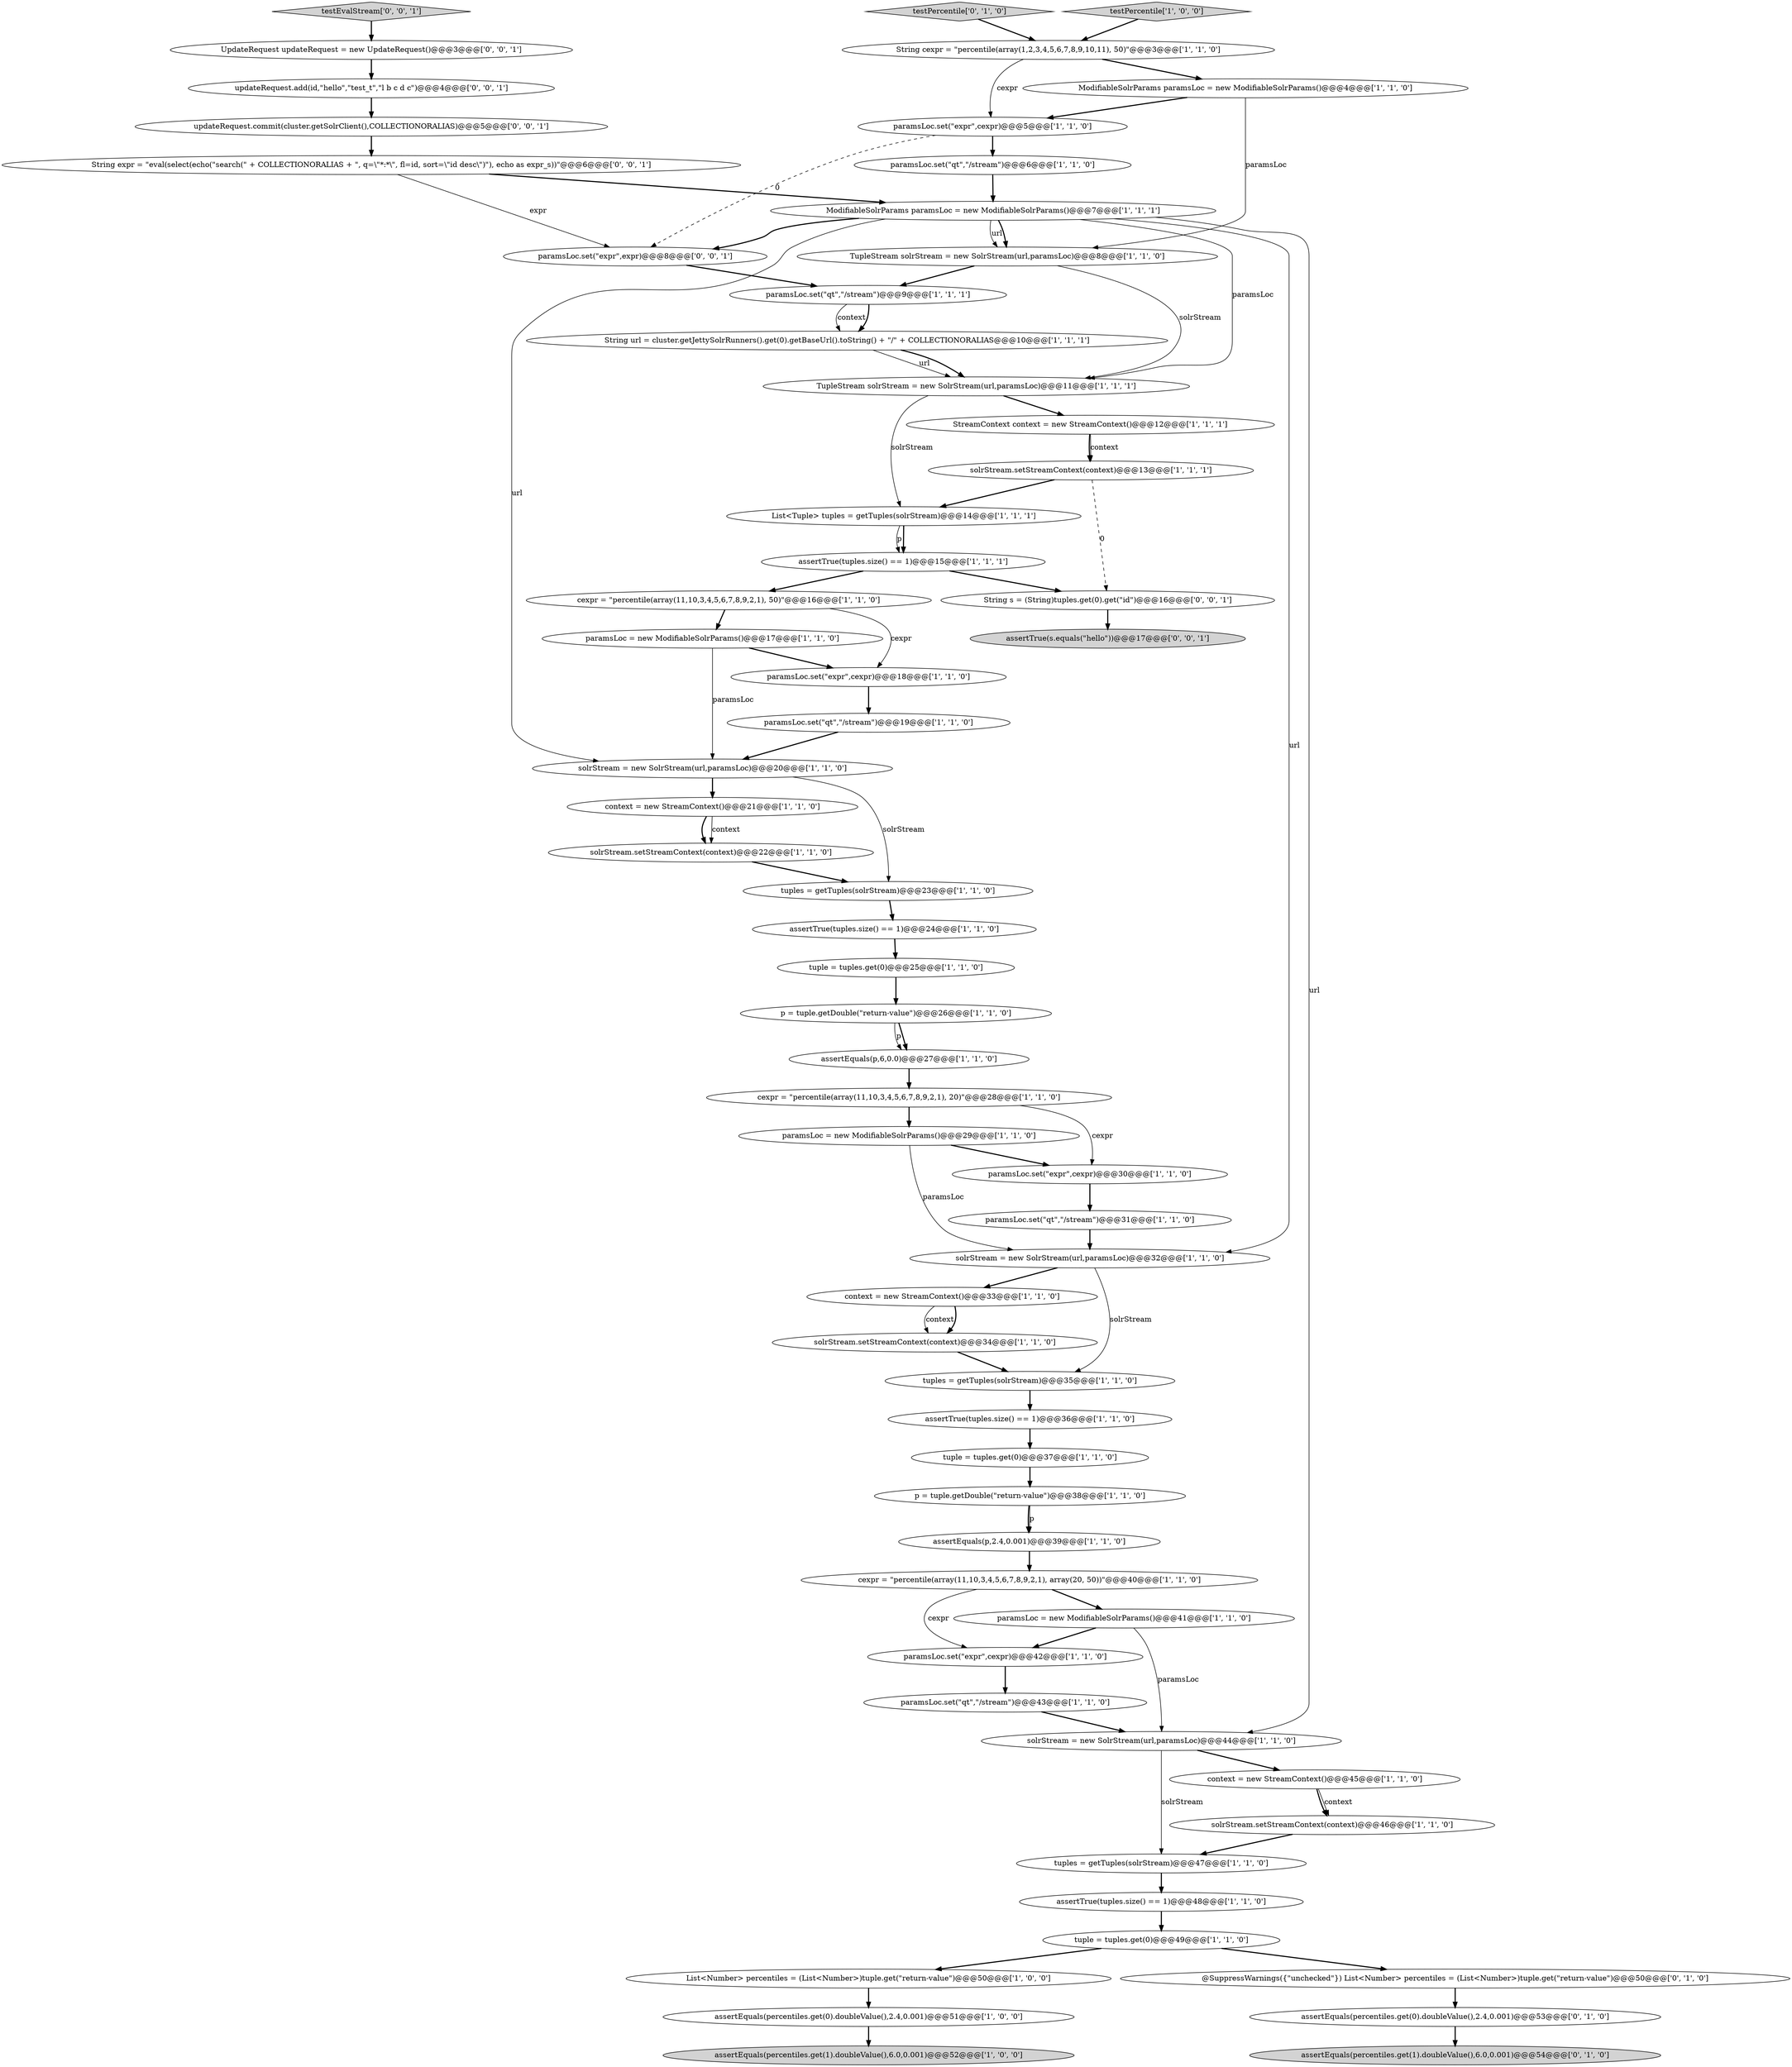 digraph {
38 [style = filled, label = "paramsLoc.set(\"expr\",cexpr)@@@18@@@['1', '1', '0']", fillcolor = white, shape = ellipse image = "AAA0AAABBB1BBB"];
46 [style = filled, label = "TupleStream solrStream = new SolrStream(url,paramsLoc)@@@8@@@['1', '1', '0']", fillcolor = white, shape = ellipse image = "AAA0AAABBB1BBB"];
15 [style = filled, label = "ModifiableSolrParams paramsLoc = new ModifiableSolrParams()@@@4@@@['1', '1', '0']", fillcolor = white, shape = ellipse image = "AAA0AAABBB1BBB"];
51 [style = filled, label = "assertEquals(percentiles.get(1).doubleValue(),6.0,0.001)@@@54@@@['0', '1', '0']", fillcolor = lightgray, shape = ellipse image = "AAA0AAABBB2BBB"];
59 [style = filled, label = "String s = (String)tuples.get(0).get(\"id\")@@@16@@@['0', '0', '1']", fillcolor = white, shape = ellipse image = "AAA0AAABBB3BBB"];
1 [style = filled, label = "cexpr = \"percentile(array(11,10,3,4,5,6,7,8,9,2,1), 20)\"@@@28@@@['1', '1', '0']", fillcolor = white, shape = ellipse image = "AAA0AAABBB1BBB"];
20 [style = filled, label = "tuple = tuples.get(0)@@@49@@@['1', '1', '0']", fillcolor = white, shape = ellipse image = "AAA0AAABBB1BBB"];
39 [style = filled, label = "context = new StreamContext()@@@33@@@['1', '1', '0']", fillcolor = white, shape = ellipse image = "AAA0AAABBB1BBB"];
42 [style = filled, label = "cexpr = \"percentile(array(11,10,3,4,5,6,7,8,9,2,1), 50)\"@@@16@@@['1', '1', '0']", fillcolor = white, shape = ellipse image = "AAA0AAABBB1BBB"];
4 [style = filled, label = "cexpr = \"percentile(array(11,10,3,4,5,6,7,8,9,2,1), array(20, 50))\"@@@40@@@['1', '1', '0']", fillcolor = white, shape = ellipse image = "AAA0AAABBB1BBB"];
53 [style = filled, label = "testPercentile['0', '1', '0']", fillcolor = lightgray, shape = diamond image = "AAA0AAABBB2BBB"];
57 [style = filled, label = "updateRequest.add(id,\"hello\",\"test_t\",\"l b c d c\")@@@4@@@['0', '0', '1']", fillcolor = white, shape = ellipse image = "AAA0AAABBB3BBB"];
58 [style = filled, label = "assertTrue(s.equals(\"hello\"))@@@17@@@['0', '0', '1']", fillcolor = lightgray, shape = ellipse image = "AAA0AAABBB3BBB"];
49 [style = filled, label = "paramsLoc.set(\"expr\",cexpr)@@@42@@@['1', '1', '0']", fillcolor = white, shape = ellipse image = "AAA0AAABBB1BBB"];
61 [style = filled, label = "updateRequest.commit(cluster.getSolrClient(),COLLECTIONORALIAS)@@@5@@@['0', '0', '1']", fillcolor = white, shape = ellipse image = "AAA0AAABBB3BBB"];
60 [style = filled, label = "UpdateRequest updateRequest = new UpdateRequest()@@@3@@@['0', '0', '1']", fillcolor = white, shape = ellipse image = "AAA0AAABBB3BBB"];
34 [style = filled, label = "paramsLoc.set(\"expr\",cexpr)@@@5@@@['1', '1', '0']", fillcolor = white, shape = ellipse image = "AAA0AAABBB1BBB"];
37 [style = filled, label = "paramsLoc.set(\"qt\",\"/stream\")@@@9@@@['1', '1', '1']", fillcolor = white, shape = ellipse image = "AAA0AAABBB1BBB"];
10 [style = filled, label = "List<Number> percentiles = (List<Number>)tuple.get(\"return-value\")@@@50@@@['1', '0', '0']", fillcolor = white, shape = ellipse image = "AAA0AAABBB1BBB"];
5 [style = filled, label = "paramsLoc.set(\"qt\",\"/stream\")@@@31@@@['1', '1', '0']", fillcolor = white, shape = ellipse image = "AAA0AAABBB1BBB"];
33 [style = filled, label = "assertEquals(p,6,0.0)@@@27@@@['1', '1', '0']", fillcolor = white, shape = ellipse image = "AAA0AAABBB1BBB"];
30 [style = filled, label = "String cexpr = \"percentile(array(1,2,3,4,5,6,7,8,9,10,11), 50)\"@@@3@@@['1', '1', '0']", fillcolor = white, shape = ellipse image = "AAA0AAABBB1BBB"];
28 [style = filled, label = "List<Tuple> tuples = getTuples(solrStream)@@@14@@@['1', '1', '1']", fillcolor = white, shape = ellipse image = "AAA0AAABBB1BBB"];
31 [style = filled, label = "solrStream.setStreamContext(context)@@@22@@@['1', '1', '0']", fillcolor = white, shape = ellipse image = "AAA0AAABBB1BBB"];
24 [style = filled, label = "paramsLoc = new ModifiableSolrParams()@@@29@@@['1', '1', '0']", fillcolor = white, shape = ellipse image = "AAA0AAABBB1BBB"];
22 [style = filled, label = "assertTrue(tuples.size() == 1)@@@24@@@['1', '1', '0']", fillcolor = white, shape = ellipse image = "AAA0AAABBB1BBB"];
29 [style = filled, label = "tuple = tuples.get(0)@@@25@@@['1', '1', '0']", fillcolor = white, shape = ellipse image = "AAA0AAABBB1BBB"];
19 [style = filled, label = "assertEquals(percentiles.get(1).doubleValue(),6.0,0.001)@@@52@@@['1', '0', '0']", fillcolor = lightgray, shape = ellipse image = "AAA0AAABBB1BBB"];
2 [style = filled, label = "solrStream.setStreamContext(context)@@@13@@@['1', '1', '1']", fillcolor = white, shape = ellipse image = "AAA0AAABBB1BBB"];
8 [style = filled, label = "solrStream = new SolrStream(url,paramsLoc)@@@32@@@['1', '1', '0']", fillcolor = white, shape = ellipse image = "AAA0AAABBB1BBB"];
35 [style = filled, label = "solrStream = new SolrStream(url,paramsLoc)@@@20@@@['1', '1', '0']", fillcolor = white, shape = ellipse image = "AAA0AAABBB1BBB"];
50 [style = filled, label = "assertTrue(tuples.size() == 1)@@@48@@@['1', '1', '0']", fillcolor = white, shape = ellipse image = "AAA0AAABBB1BBB"];
56 [style = filled, label = "testEvalStream['0', '0', '1']", fillcolor = lightgray, shape = diamond image = "AAA0AAABBB3BBB"];
17 [style = filled, label = "ModifiableSolrParams paramsLoc = new ModifiableSolrParams()@@@7@@@['1', '1', '1']", fillcolor = white, shape = ellipse image = "AAA0AAABBB1BBB"];
47 [style = filled, label = "paramsLoc.set(\"qt\",\"/stream\")@@@19@@@['1', '1', '0']", fillcolor = white, shape = ellipse image = "AAA0AAABBB1BBB"];
6 [style = filled, label = "tuples = getTuples(solrStream)@@@47@@@['1', '1', '0']", fillcolor = white, shape = ellipse image = "AAA0AAABBB1BBB"];
11 [style = filled, label = "String url = cluster.getJettySolrRunners().get(0).getBaseUrl().toString() + \"/\" + COLLECTIONORALIAS@@@10@@@['1', '1', '1']", fillcolor = white, shape = ellipse image = "AAA0AAABBB1BBB"];
36 [style = filled, label = "solrStream.setStreamContext(context)@@@34@@@['1', '1', '0']", fillcolor = white, shape = ellipse image = "AAA0AAABBB1BBB"];
62 [style = filled, label = "paramsLoc.set(\"expr\",expr)@@@8@@@['0', '0', '1']", fillcolor = white, shape = ellipse image = "AAA0AAABBB3BBB"];
41 [style = filled, label = "TupleStream solrStream = new SolrStream(url,paramsLoc)@@@11@@@['1', '1', '1']", fillcolor = white, shape = ellipse image = "AAA0AAABBB1BBB"];
44 [style = filled, label = "tuples = getTuples(solrStream)@@@35@@@['1', '1', '0']", fillcolor = white, shape = ellipse image = "AAA0AAABBB1BBB"];
0 [style = filled, label = "testPercentile['1', '0', '0']", fillcolor = lightgray, shape = diamond image = "AAA0AAABBB1BBB"];
48 [style = filled, label = "assertEquals(p,2.4,0.001)@@@39@@@['1', '1', '0']", fillcolor = white, shape = ellipse image = "AAA0AAABBB1BBB"];
32 [style = filled, label = "paramsLoc.set(\"qt\",\"/stream\")@@@43@@@['1', '1', '0']", fillcolor = white, shape = ellipse image = "AAA0AAABBB1BBB"];
26 [style = filled, label = "paramsLoc.set(\"expr\",cexpr)@@@30@@@['1', '1', '0']", fillcolor = white, shape = ellipse image = "AAA0AAABBB1BBB"];
52 [style = filled, label = "@SuppressWarnings({\"unchecked\"}) List<Number> percentiles = (List<Number>)tuple.get(\"return-value\")@@@50@@@['0', '1', '0']", fillcolor = white, shape = ellipse image = "AAA0AAABBB2BBB"];
16 [style = filled, label = "paramsLoc.set(\"qt\",\"/stream\")@@@6@@@['1', '1', '0']", fillcolor = white, shape = ellipse image = "AAA0AAABBB1BBB"];
12 [style = filled, label = "p = tuple.getDouble(\"return-value\")@@@38@@@['1', '1', '0']", fillcolor = white, shape = ellipse image = "AAA0AAABBB1BBB"];
21 [style = filled, label = "StreamContext context = new StreamContext()@@@12@@@['1', '1', '1']", fillcolor = white, shape = ellipse image = "AAA0AAABBB1BBB"];
43 [style = filled, label = "p = tuple.getDouble(\"return-value\")@@@26@@@['1', '1', '0']", fillcolor = white, shape = ellipse image = "AAA0AAABBB1BBB"];
55 [style = filled, label = "String expr = \"eval(select(echo(\"search(\" + COLLECTIONORALIAS + \", q=\\\"*:*\\\", fl=id, sort=\\\"id desc\\\")\"), echo as expr_s))\"@@@6@@@['0', '0', '1']", fillcolor = white, shape = ellipse image = "AAA0AAABBB3BBB"];
18 [style = filled, label = "paramsLoc = new ModifiableSolrParams()@@@17@@@['1', '1', '0']", fillcolor = white, shape = ellipse image = "AAA0AAABBB1BBB"];
7 [style = filled, label = "paramsLoc = new ModifiableSolrParams()@@@41@@@['1', '1', '0']", fillcolor = white, shape = ellipse image = "AAA0AAABBB1BBB"];
25 [style = filled, label = "assertEquals(percentiles.get(0).doubleValue(),2.4,0.001)@@@51@@@['1', '0', '0']", fillcolor = white, shape = ellipse image = "AAA0AAABBB1BBB"];
9 [style = filled, label = "context = new StreamContext()@@@21@@@['1', '1', '0']", fillcolor = white, shape = ellipse image = "AAA0AAABBB1BBB"];
40 [style = filled, label = "tuples = getTuples(solrStream)@@@23@@@['1', '1', '0']", fillcolor = white, shape = ellipse image = "AAA0AAABBB1BBB"];
3 [style = filled, label = "tuple = tuples.get(0)@@@37@@@['1', '1', '0']", fillcolor = white, shape = ellipse image = "AAA0AAABBB1BBB"];
13 [style = filled, label = "assertTrue(tuples.size() == 1)@@@15@@@['1', '1', '1']", fillcolor = white, shape = ellipse image = "AAA0AAABBB1BBB"];
14 [style = filled, label = "solrStream = new SolrStream(url,paramsLoc)@@@44@@@['1', '1', '0']", fillcolor = white, shape = ellipse image = "AAA0AAABBB1BBB"];
54 [style = filled, label = "assertEquals(percentiles.get(0).doubleValue(),2.4,0.001)@@@53@@@['0', '1', '0']", fillcolor = white, shape = ellipse image = "AAA0AAABBB2BBB"];
23 [style = filled, label = "context = new StreamContext()@@@45@@@['1', '1', '0']", fillcolor = white, shape = ellipse image = "AAA0AAABBB1BBB"];
45 [style = filled, label = "assertTrue(tuples.size() == 1)@@@36@@@['1', '1', '0']", fillcolor = white, shape = ellipse image = "AAA0AAABBB1BBB"];
27 [style = filled, label = "solrStream.setStreamContext(context)@@@46@@@['1', '1', '0']", fillcolor = white, shape = ellipse image = "AAA0AAABBB1BBB"];
13->42 [style = bold, label=""];
22->29 [style = bold, label=""];
28->13 [style = bold, label=""];
55->62 [style = solid, label="expr"];
42->18 [style = bold, label=""];
38->47 [style = bold, label=""];
11->41 [style = solid, label="url"];
42->38 [style = solid, label="cexpr"];
20->10 [style = bold, label=""];
49->32 [style = bold, label=""];
8->44 [style = solid, label="solrStream"];
25->19 [style = bold, label=""];
12->48 [style = solid, label="p"];
9->31 [style = bold, label=""];
8->39 [style = bold, label=""];
48->4 [style = bold, label=""];
39->36 [style = solid, label="context"];
17->8 [style = solid, label="url"];
43->33 [style = solid, label="p"];
46->37 [style = bold, label=""];
41->28 [style = solid, label="solrStream"];
18->35 [style = solid, label="paramsLoc"];
18->38 [style = bold, label=""];
20->52 [style = bold, label=""];
41->21 [style = bold, label=""];
59->58 [style = bold, label=""];
15->34 [style = bold, label=""];
54->51 [style = bold, label=""];
1->26 [style = solid, label="cexpr"];
23->27 [style = bold, label=""];
57->61 [style = bold, label=""];
50->20 [style = bold, label=""];
35->40 [style = solid, label="solrStream"];
2->28 [style = bold, label=""];
39->36 [style = bold, label=""];
2->59 [style = dashed, label="0"];
60->57 [style = bold, label=""];
53->30 [style = bold, label=""];
14->23 [style = bold, label=""];
35->9 [style = bold, label=""];
43->33 [style = bold, label=""];
24->26 [style = bold, label=""];
17->35 [style = solid, label="url"];
17->14 [style = solid, label="url"];
7->49 [style = bold, label=""];
5->8 [style = bold, label=""];
4->7 [style = bold, label=""];
12->48 [style = bold, label=""];
13->59 [style = bold, label=""];
37->11 [style = solid, label="context"];
32->14 [style = bold, label=""];
1->24 [style = bold, label=""];
47->35 [style = bold, label=""];
56->60 [style = bold, label=""];
11->41 [style = bold, label=""];
3->12 [style = bold, label=""];
17->62 [style = bold, label=""];
36->44 [style = bold, label=""];
61->55 [style = bold, label=""];
0->30 [style = bold, label=""];
27->6 [style = bold, label=""];
16->17 [style = bold, label=""];
55->17 [style = bold, label=""];
28->13 [style = solid, label="p"];
34->62 [style = dashed, label="0"];
15->46 [style = solid, label="paramsLoc"];
21->2 [style = solid, label="context"];
31->40 [style = bold, label=""];
14->6 [style = solid, label="solrStream"];
30->15 [style = bold, label=""];
40->22 [style = bold, label=""];
62->37 [style = bold, label=""];
44->45 [style = bold, label=""];
4->49 [style = solid, label="cexpr"];
10->25 [style = bold, label=""];
17->46 [style = solid, label="url"];
30->34 [style = solid, label="cexpr"];
52->54 [style = bold, label=""];
21->2 [style = bold, label=""];
45->3 [style = bold, label=""];
46->41 [style = solid, label="solrStream"];
23->27 [style = solid, label="context"];
29->43 [style = bold, label=""];
26->5 [style = bold, label=""];
7->14 [style = solid, label="paramsLoc"];
34->16 [style = bold, label=""];
6->50 [style = bold, label=""];
37->11 [style = bold, label=""];
24->8 [style = solid, label="paramsLoc"];
17->41 [style = solid, label="paramsLoc"];
17->46 [style = bold, label=""];
9->31 [style = solid, label="context"];
33->1 [style = bold, label=""];
}
